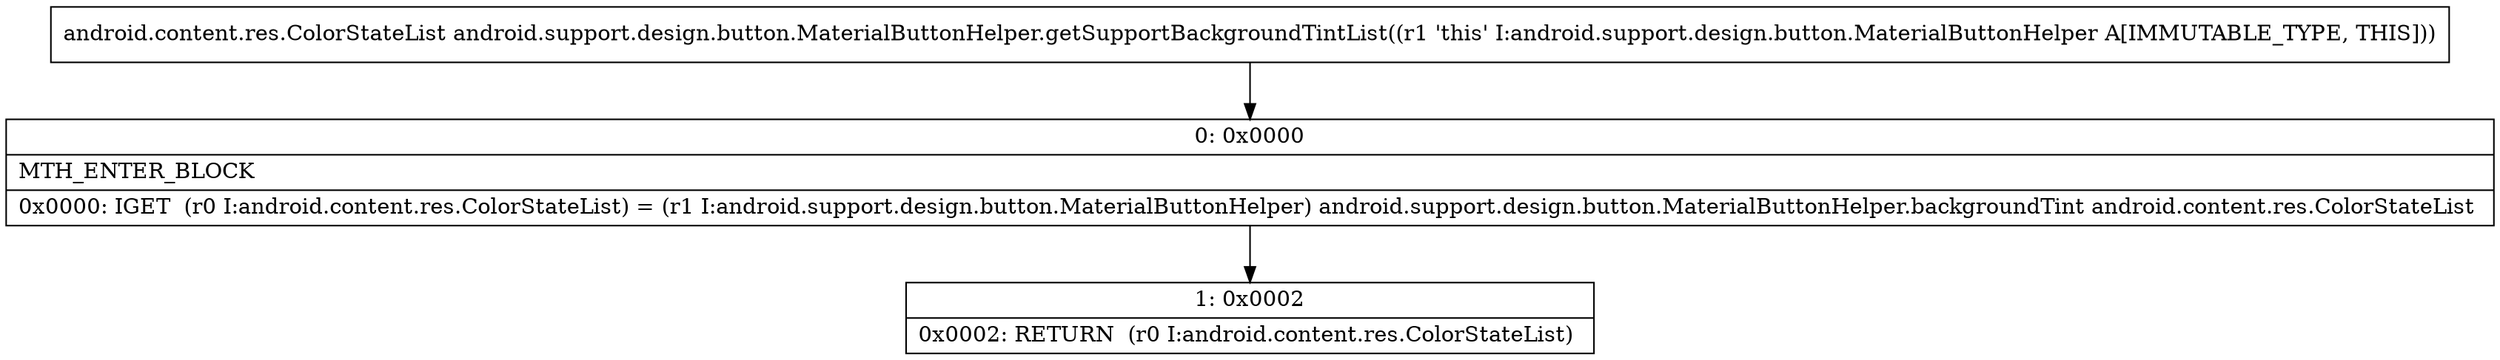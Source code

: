 digraph "CFG forandroid.support.design.button.MaterialButtonHelper.getSupportBackgroundTintList()Landroid\/content\/res\/ColorStateList;" {
Node_0 [shape=record,label="{0\:\ 0x0000|MTH_ENTER_BLOCK\l|0x0000: IGET  (r0 I:android.content.res.ColorStateList) = (r1 I:android.support.design.button.MaterialButtonHelper) android.support.design.button.MaterialButtonHelper.backgroundTint android.content.res.ColorStateList \l}"];
Node_1 [shape=record,label="{1\:\ 0x0002|0x0002: RETURN  (r0 I:android.content.res.ColorStateList) \l}"];
MethodNode[shape=record,label="{android.content.res.ColorStateList android.support.design.button.MaterialButtonHelper.getSupportBackgroundTintList((r1 'this' I:android.support.design.button.MaterialButtonHelper A[IMMUTABLE_TYPE, THIS])) }"];
MethodNode -> Node_0;
Node_0 -> Node_1;
}

